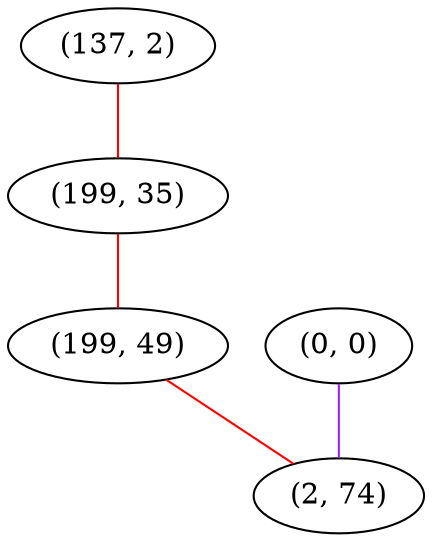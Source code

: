 graph "" {
"(137, 2)";
"(199, 35)";
"(199, 49)";
"(0, 0)";
"(2, 74)";
"(137, 2)" -- "(199, 35)"  [color=red, key=0, weight=1];
"(199, 35)" -- "(199, 49)"  [color=red, key=0, weight=1];
"(199, 49)" -- "(2, 74)"  [color=red, key=0, weight=1];
"(0, 0)" -- "(2, 74)"  [color=purple, key=0, weight=4];
}
